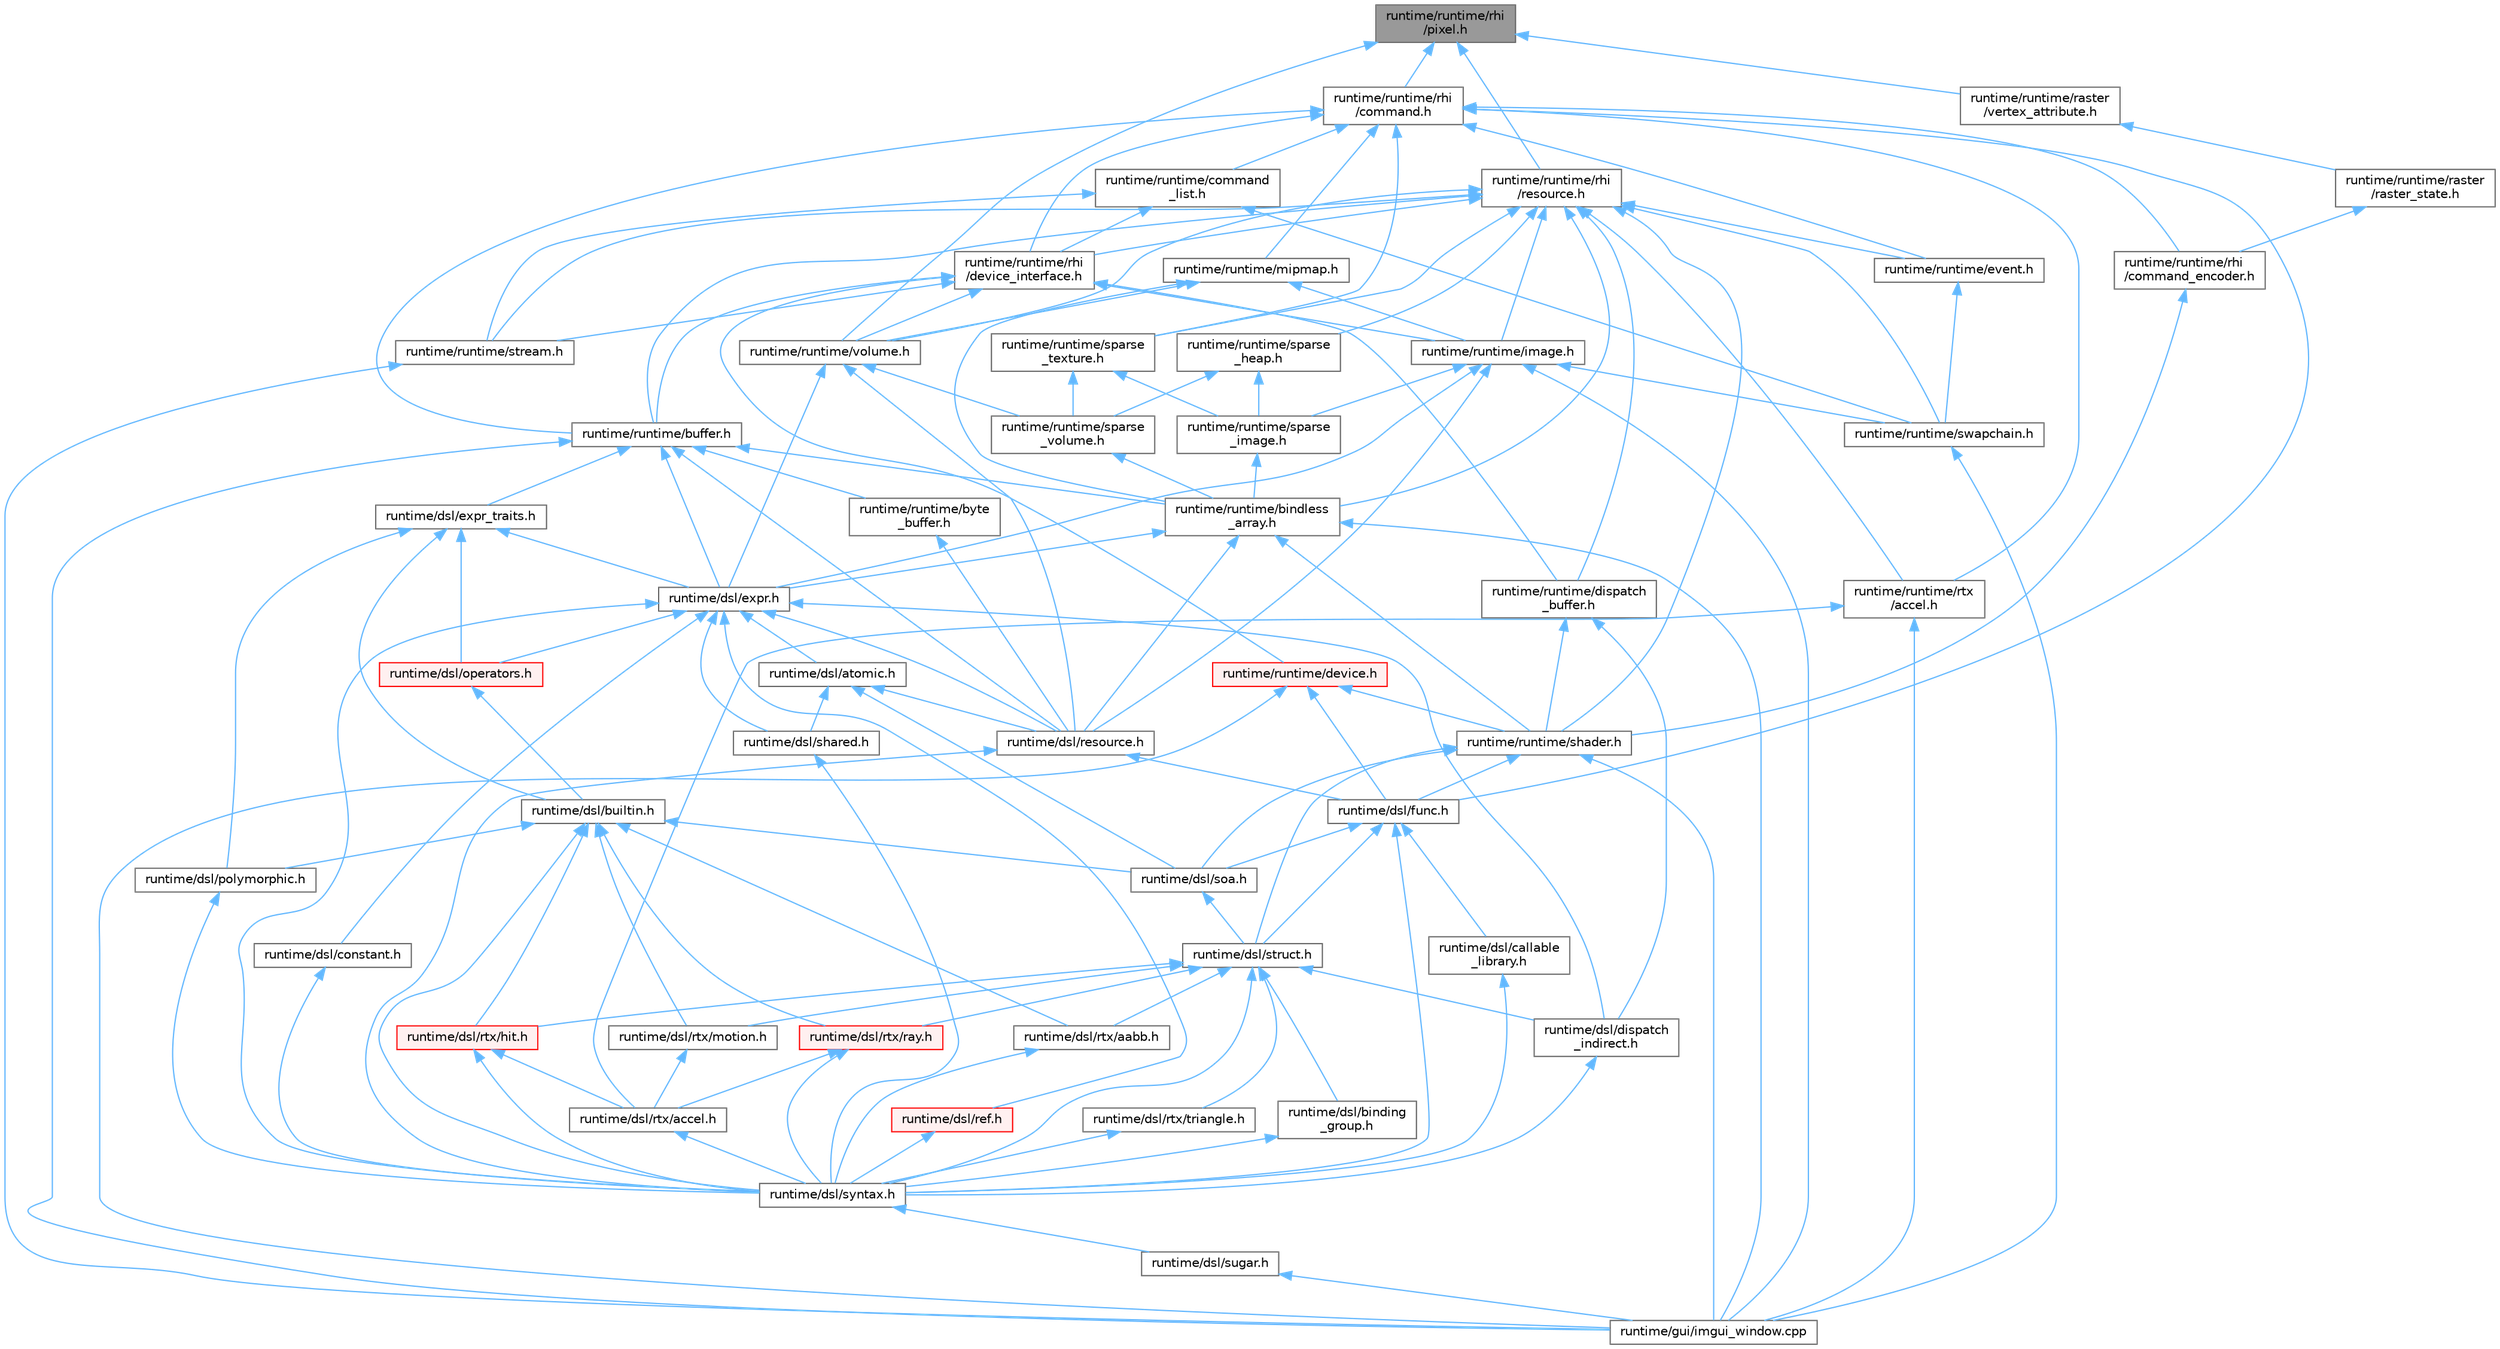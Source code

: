 digraph "runtime/runtime/rhi/pixel.h"
{
 // LATEX_PDF_SIZE
  bgcolor="transparent";
  edge [fontname=Helvetica,fontsize=10,labelfontname=Helvetica,labelfontsize=10];
  node [fontname=Helvetica,fontsize=10,shape=box,height=0.2,width=0.4];
  Node1 [id="Node000001",label="runtime/runtime/rhi\l/pixel.h",height=0.2,width=0.4,color="gray40", fillcolor="grey60", style="filled", fontcolor="black",tooltip=" "];
  Node1 -> Node2 [id="edge1_Node000001_Node000002",dir="back",color="steelblue1",style="solid",tooltip=" "];
  Node2 [id="Node000002",label="runtime/runtime/raster\l/vertex_attribute.h",height=0.2,width=0.4,color="grey40", fillcolor="white", style="filled",URL="$vertex__attribute_8h.html",tooltip=" "];
  Node2 -> Node3 [id="edge2_Node000002_Node000003",dir="back",color="steelblue1",style="solid",tooltip=" "];
  Node3 [id="Node000003",label="runtime/runtime/raster\l/raster_state.h",height=0.2,width=0.4,color="grey40", fillcolor="white", style="filled",URL="$raster__state_8h.html",tooltip=" "];
  Node3 -> Node4 [id="edge3_Node000003_Node000004",dir="back",color="steelblue1",style="solid",tooltip=" "];
  Node4 [id="Node000004",label="runtime/runtime/rhi\l/command_encoder.h",height=0.2,width=0.4,color="grey40", fillcolor="white", style="filled",URL="$command__encoder_8h.html",tooltip=" "];
  Node4 -> Node5 [id="edge4_Node000004_Node000005",dir="back",color="steelblue1",style="solid",tooltip=" "];
  Node5 [id="Node000005",label="runtime/runtime/shader.h",height=0.2,width=0.4,color="grey40", fillcolor="white", style="filled",URL="$shader_8h.html",tooltip=" "];
  Node5 -> Node6 [id="edge5_Node000005_Node000006",dir="back",color="steelblue1",style="solid",tooltip=" "];
  Node6 [id="Node000006",label="runtime/dsl/func.h",height=0.2,width=0.4,color="grey40", fillcolor="white", style="filled",URL="$func_8h.html",tooltip=" "];
  Node6 -> Node7 [id="edge6_Node000006_Node000007",dir="back",color="steelblue1",style="solid",tooltip=" "];
  Node7 [id="Node000007",label="runtime/dsl/callable\l_library.h",height=0.2,width=0.4,color="grey40", fillcolor="white", style="filled",URL="$dsl_2callable__library_8h.html",tooltip=" "];
  Node7 -> Node8 [id="edge7_Node000007_Node000008",dir="back",color="steelblue1",style="solid",tooltip=" "];
  Node8 [id="Node000008",label="runtime/dsl/syntax.h",height=0.2,width=0.4,color="grey40", fillcolor="white", style="filled",URL="$syntax_8h.html",tooltip=" "];
  Node8 -> Node9 [id="edge8_Node000008_Node000009",dir="back",color="steelblue1",style="solid",tooltip=" "];
  Node9 [id="Node000009",label="runtime/dsl/sugar.h",height=0.2,width=0.4,color="grey40", fillcolor="white", style="filled",URL="$sugar_8h.html",tooltip=" "];
  Node9 -> Node10 [id="edge9_Node000009_Node000010",dir="back",color="steelblue1",style="solid",tooltip=" "];
  Node10 [id="Node000010",label="runtime/gui/imgui_window.cpp",height=0.2,width=0.4,color="grey40", fillcolor="white", style="filled",URL="$imgui__window_8cpp.html",tooltip=" "];
  Node6 -> Node11 [id="edge10_Node000006_Node000011",dir="back",color="steelblue1",style="solid",tooltip=" "];
  Node11 [id="Node000011",label="runtime/dsl/soa.h",height=0.2,width=0.4,color="grey40", fillcolor="white", style="filled",URL="$soa_8h.html",tooltip=" "];
  Node11 -> Node12 [id="edge11_Node000011_Node000012",dir="back",color="steelblue1",style="solid",tooltip=" "];
  Node12 [id="Node000012",label="runtime/dsl/struct.h",height=0.2,width=0.4,color="grey40", fillcolor="white", style="filled",URL="$struct_8h.html",tooltip=" "];
  Node12 -> Node13 [id="edge12_Node000012_Node000013",dir="back",color="steelblue1",style="solid",tooltip=" "];
  Node13 [id="Node000013",label="runtime/dsl/binding\l_group.h",height=0.2,width=0.4,color="grey40", fillcolor="white", style="filled",URL="$binding__group_8h.html",tooltip=" "];
  Node13 -> Node8 [id="edge13_Node000013_Node000008",dir="back",color="steelblue1",style="solid",tooltip=" "];
  Node12 -> Node14 [id="edge14_Node000012_Node000014",dir="back",color="steelblue1",style="solid",tooltip=" "];
  Node14 [id="Node000014",label="runtime/dsl/dispatch\l_indirect.h",height=0.2,width=0.4,color="grey40", fillcolor="white", style="filled",URL="$dispatch__indirect_8h.html",tooltip=" "];
  Node14 -> Node8 [id="edge15_Node000014_Node000008",dir="back",color="steelblue1",style="solid",tooltip=" "];
  Node12 -> Node15 [id="edge16_Node000012_Node000015",dir="back",color="steelblue1",style="solid",tooltip=" "];
  Node15 [id="Node000015",label="runtime/dsl/rtx/aabb.h",height=0.2,width=0.4,color="grey40", fillcolor="white", style="filled",URL="$dsl_2rtx_2aabb_8h.html",tooltip=" "];
  Node15 -> Node8 [id="edge17_Node000015_Node000008",dir="back",color="steelblue1",style="solid",tooltip=" "];
  Node12 -> Node16 [id="edge18_Node000012_Node000016",dir="back",color="steelblue1",style="solid",tooltip=" "];
  Node16 [id="Node000016",label="runtime/dsl/rtx/hit.h",height=0.2,width=0.4,color="red", fillcolor="#FFF0F0", style="filled",URL="$dsl_2rtx_2hit_8h.html",tooltip=" "];
  Node16 -> Node17 [id="edge19_Node000016_Node000017",dir="back",color="steelblue1",style="solid",tooltip=" "];
  Node17 [id="Node000017",label="runtime/dsl/rtx/accel.h",height=0.2,width=0.4,color="grey40", fillcolor="white", style="filled",URL="$dsl_2rtx_2accel_8h.html",tooltip=" "];
  Node17 -> Node8 [id="edge20_Node000017_Node000008",dir="back",color="steelblue1",style="solid",tooltip=" "];
  Node16 -> Node8 [id="edge21_Node000016_Node000008",dir="back",color="steelblue1",style="solid",tooltip=" "];
  Node12 -> Node19 [id="edge22_Node000012_Node000019",dir="back",color="steelblue1",style="solid",tooltip=" "];
  Node19 [id="Node000019",label="runtime/dsl/rtx/motion.h",height=0.2,width=0.4,color="grey40", fillcolor="white", style="filled",URL="$motion_8h.html",tooltip=" "];
  Node19 -> Node17 [id="edge23_Node000019_Node000017",dir="back",color="steelblue1",style="solid",tooltip=" "];
  Node12 -> Node20 [id="edge24_Node000012_Node000020",dir="back",color="steelblue1",style="solid",tooltip=" "];
  Node20 [id="Node000020",label="runtime/dsl/rtx/ray.h",height=0.2,width=0.4,color="red", fillcolor="#FFF0F0", style="filled",URL="$dsl_2rtx_2ray_8h.html",tooltip=" "];
  Node20 -> Node17 [id="edge25_Node000020_Node000017",dir="back",color="steelblue1",style="solid",tooltip=" "];
  Node20 -> Node8 [id="edge26_Node000020_Node000008",dir="back",color="steelblue1",style="solid",tooltip=" "];
  Node12 -> Node21 [id="edge27_Node000012_Node000021",dir="back",color="steelblue1",style="solid",tooltip=" "];
  Node21 [id="Node000021",label="runtime/dsl/rtx/triangle.h",height=0.2,width=0.4,color="grey40", fillcolor="white", style="filled",URL="$dsl_2rtx_2triangle_8h.html",tooltip=" "];
  Node21 -> Node8 [id="edge28_Node000021_Node000008",dir="back",color="steelblue1",style="solid",tooltip=" "];
  Node12 -> Node8 [id="edge29_Node000012_Node000008",dir="back",color="steelblue1",style="solid",tooltip=" "];
  Node6 -> Node12 [id="edge30_Node000006_Node000012",dir="back",color="steelblue1",style="solid",tooltip=" "];
  Node6 -> Node8 [id="edge31_Node000006_Node000008",dir="back",color="steelblue1",style="solid",tooltip=" "];
  Node5 -> Node11 [id="edge32_Node000005_Node000011",dir="back",color="steelblue1",style="solid",tooltip=" "];
  Node5 -> Node12 [id="edge33_Node000005_Node000012",dir="back",color="steelblue1",style="solid",tooltip=" "];
  Node5 -> Node10 [id="edge34_Node000005_Node000010",dir="back",color="steelblue1",style="solid",tooltip=" "];
  Node1 -> Node22 [id="edge35_Node000001_Node000022",dir="back",color="steelblue1",style="solid",tooltip=" "];
  Node22 [id="Node000022",label="runtime/runtime/rhi\l/command.h",height=0.2,width=0.4,color="grey40", fillcolor="white", style="filled",URL="$command_8h.html",tooltip=" "];
  Node22 -> Node6 [id="edge36_Node000022_Node000006",dir="back",color="steelblue1",style="solid",tooltip=" "];
  Node22 -> Node23 [id="edge37_Node000022_Node000023",dir="back",color="steelblue1",style="solid",tooltip=" "];
  Node23 [id="Node000023",label="runtime/runtime/buffer.h",height=0.2,width=0.4,color="grey40", fillcolor="white", style="filled",URL="$buffer_8h.html",tooltip=" "];
  Node23 -> Node24 [id="edge38_Node000023_Node000024",dir="back",color="steelblue1",style="solid",tooltip=" "];
  Node24 [id="Node000024",label="runtime/dsl/expr.h",height=0.2,width=0.4,color="grey40", fillcolor="white", style="filled",URL="$expr_8h.html",tooltip=" "];
  Node24 -> Node25 [id="edge39_Node000024_Node000025",dir="back",color="steelblue1",style="solid",tooltip=" "];
  Node25 [id="Node000025",label="runtime/dsl/atomic.h",height=0.2,width=0.4,color="grey40", fillcolor="white", style="filled",URL="$dsl_2atomic_8h.html",tooltip=" "];
  Node25 -> Node26 [id="edge40_Node000025_Node000026",dir="back",color="steelblue1",style="solid",tooltip=" "];
  Node26 [id="Node000026",label="runtime/dsl/resource.h",height=0.2,width=0.4,color="grey40", fillcolor="white", style="filled",URL="$dsl_2resource_8h.html",tooltip=" "];
  Node26 -> Node6 [id="edge41_Node000026_Node000006",dir="back",color="steelblue1",style="solid",tooltip=" "];
  Node26 -> Node8 [id="edge42_Node000026_Node000008",dir="back",color="steelblue1",style="solid",tooltip=" "];
  Node25 -> Node27 [id="edge43_Node000025_Node000027",dir="back",color="steelblue1",style="solid",tooltip=" "];
  Node27 [id="Node000027",label="runtime/dsl/shared.h",height=0.2,width=0.4,color="grey40", fillcolor="white", style="filled",URL="$shared_8h.html",tooltip=" "];
  Node27 -> Node8 [id="edge44_Node000027_Node000008",dir="back",color="steelblue1",style="solid",tooltip=" "];
  Node25 -> Node11 [id="edge45_Node000025_Node000011",dir="back",color="steelblue1",style="solid",tooltip=" "];
  Node24 -> Node28 [id="edge46_Node000024_Node000028",dir="back",color="steelblue1",style="solid",tooltip=" "];
  Node28 [id="Node000028",label="runtime/dsl/constant.h",height=0.2,width=0.4,color="grey40", fillcolor="white", style="filled",URL="$constant_8h.html",tooltip=" "];
  Node28 -> Node8 [id="edge47_Node000028_Node000008",dir="back",color="steelblue1",style="solid",tooltip=" "];
  Node24 -> Node14 [id="edge48_Node000024_Node000014",dir="back",color="steelblue1",style="solid",tooltip=" "];
  Node24 -> Node29 [id="edge49_Node000024_Node000029",dir="back",color="steelblue1",style="solid",tooltip=" "];
  Node29 [id="Node000029",label="runtime/dsl/operators.h",height=0.2,width=0.4,color="red", fillcolor="#FFF0F0", style="filled",URL="$operators_8h.html",tooltip=" "];
  Node29 -> Node30 [id="edge50_Node000029_Node000030",dir="back",color="steelblue1",style="solid",tooltip=" "];
  Node30 [id="Node000030",label="runtime/dsl/builtin.h",height=0.2,width=0.4,color="grey40", fillcolor="white", style="filled",URL="$builtin_8h.html",tooltip=" "];
  Node30 -> Node31 [id="edge51_Node000030_Node000031",dir="back",color="steelblue1",style="solid",tooltip=" "];
  Node31 [id="Node000031",label="runtime/dsl/polymorphic.h",height=0.2,width=0.4,color="grey40", fillcolor="white", style="filled",URL="$polymorphic_8h.html",tooltip=" "];
  Node31 -> Node8 [id="edge52_Node000031_Node000008",dir="back",color="steelblue1",style="solid",tooltip=" "];
  Node30 -> Node15 [id="edge53_Node000030_Node000015",dir="back",color="steelblue1",style="solid",tooltip=" "];
  Node30 -> Node16 [id="edge54_Node000030_Node000016",dir="back",color="steelblue1",style="solid",tooltip=" "];
  Node30 -> Node19 [id="edge55_Node000030_Node000019",dir="back",color="steelblue1",style="solid",tooltip=" "];
  Node30 -> Node20 [id="edge56_Node000030_Node000020",dir="back",color="steelblue1",style="solid",tooltip=" "];
  Node30 -> Node11 [id="edge57_Node000030_Node000011",dir="back",color="steelblue1",style="solid",tooltip=" "];
  Node30 -> Node8 [id="edge58_Node000030_Node000008",dir="back",color="steelblue1",style="solid",tooltip=" "];
  Node24 -> Node34 [id="edge59_Node000024_Node000034",dir="back",color="steelblue1",style="solid",tooltip=" "];
  Node34 [id="Node000034",label="runtime/dsl/ref.h",height=0.2,width=0.4,color="red", fillcolor="#FFF0F0", style="filled",URL="$ref_8h.html",tooltip=" "];
  Node34 -> Node8 [id="edge60_Node000034_Node000008",dir="back",color="steelblue1",style="solid",tooltip=" "];
  Node24 -> Node26 [id="edge61_Node000024_Node000026",dir="back",color="steelblue1",style="solid",tooltip=" "];
  Node24 -> Node27 [id="edge62_Node000024_Node000027",dir="back",color="steelblue1",style="solid",tooltip=" "];
  Node24 -> Node8 [id="edge63_Node000024_Node000008",dir="back",color="steelblue1",style="solid",tooltip=" "];
  Node23 -> Node37 [id="edge64_Node000023_Node000037",dir="back",color="steelblue1",style="solid",tooltip=" "];
  Node37 [id="Node000037",label="runtime/dsl/expr_traits.h",height=0.2,width=0.4,color="grey40", fillcolor="white", style="filled",URL="$expr__traits_8h.html",tooltip=" "];
  Node37 -> Node30 [id="edge65_Node000037_Node000030",dir="back",color="steelblue1",style="solid",tooltip=" "];
  Node37 -> Node24 [id="edge66_Node000037_Node000024",dir="back",color="steelblue1",style="solid",tooltip=" "];
  Node37 -> Node29 [id="edge67_Node000037_Node000029",dir="back",color="steelblue1",style="solid",tooltip=" "];
  Node37 -> Node31 [id="edge68_Node000037_Node000031",dir="back",color="steelblue1",style="solid",tooltip=" "];
  Node23 -> Node26 [id="edge69_Node000023_Node000026",dir="back",color="steelblue1",style="solid",tooltip=" "];
  Node23 -> Node10 [id="edge70_Node000023_Node000010",dir="back",color="steelblue1",style="solid",tooltip=" "];
  Node23 -> Node38 [id="edge71_Node000023_Node000038",dir="back",color="steelblue1",style="solid",tooltip=" "];
  Node38 [id="Node000038",label="runtime/runtime/bindless\l_array.h",height=0.2,width=0.4,color="grey40", fillcolor="white", style="filled",URL="$bindless__array_8h.html",tooltip=" "];
  Node38 -> Node24 [id="edge72_Node000038_Node000024",dir="back",color="steelblue1",style="solid",tooltip=" "];
  Node38 -> Node26 [id="edge73_Node000038_Node000026",dir="back",color="steelblue1",style="solid",tooltip=" "];
  Node38 -> Node10 [id="edge74_Node000038_Node000010",dir="back",color="steelblue1",style="solid",tooltip=" "];
  Node38 -> Node5 [id="edge75_Node000038_Node000005",dir="back",color="steelblue1",style="solid",tooltip=" "];
  Node23 -> Node39 [id="edge76_Node000023_Node000039",dir="back",color="steelblue1",style="solid",tooltip=" "];
  Node39 [id="Node000039",label="runtime/runtime/byte\l_buffer.h",height=0.2,width=0.4,color="grey40", fillcolor="white", style="filled",URL="$byte__buffer_8h.html",tooltip=" "];
  Node39 -> Node26 [id="edge77_Node000039_Node000026",dir="back",color="steelblue1",style="solid",tooltip=" "];
  Node22 -> Node40 [id="edge78_Node000022_Node000040",dir="back",color="steelblue1",style="solid",tooltip=" "];
  Node40 [id="Node000040",label="runtime/runtime/command\l_list.h",height=0.2,width=0.4,color="grey40", fillcolor="white", style="filled",URL="$command__list_8h.html",tooltip=" "];
  Node40 -> Node41 [id="edge79_Node000040_Node000041",dir="back",color="steelblue1",style="solid",tooltip=" "];
  Node41 [id="Node000041",label="runtime/runtime/rhi\l/device_interface.h",height=0.2,width=0.4,color="grey40", fillcolor="white", style="filled",URL="$device__interface_8h.html",tooltip=" "];
  Node41 -> Node23 [id="edge80_Node000041_Node000023",dir="back",color="steelblue1",style="solid",tooltip=" "];
  Node41 -> Node42 [id="edge81_Node000041_Node000042",dir="back",color="steelblue1",style="solid",tooltip=" "];
  Node42 [id="Node000042",label="runtime/runtime/device.h",height=0.2,width=0.4,color="red", fillcolor="#FFF0F0", style="filled",URL="$device_8h.html",tooltip=" "];
  Node42 -> Node6 [id="edge82_Node000042_Node000006",dir="back",color="steelblue1",style="solid",tooltip=" "];
  Node42 -> Node10 [id="edge83_Node000042_Node000010",dir="back",color="steelblue1",style="solid",tooltip=" "];
  Node42 -> Node5 [id="edge84_Node000042_Node000005",dir="back",color="steelblue1",style="solid",tooltip=" "];
  Node41 -> Node44 [id="edge85_Node000041_Node000044",dir="back",color="steelblue1",style="solid",tooltip=" "];
  Node44 [id="Node000044",label="runtime/runtime/dispatch\l_buffer.h",height=0.2,width=0.4,color="grey40", fillcolor="white", style="filled",URL="$dispatch__buffer_8h.html",tooltip=" "];
  Node44 -> Node14 [id="edge86_Node000044_Node000014",dir="back",color="steelblue1",style="solid",tooltip=" "];
  Node44 -> Node5 [id="edge87_Node000044_Node000005",dir="back",color="steelblue1",style="solid",tooltip=" "];
  Node41 -> Node45 [id="edge88_Node000041_Node000045",dir="back",color="steelblue1",style="solid",tooltip=" "];
  Node45 [id="Node000045",label="runtime/runtime/image.h",height=0.2,width=0.4,color="grey40", fillcolor="white", style="filled",URL="$image_8h.html",tooltip=" "];
  Node45 -> Node24 [id="edge89_Node000045_Node000024",dir="back",color="steelblue1",style="solid",tooltip=" "];
  Node45 -> Node26 [id="edge90_Node000045_Node000026",dir="back",color="steelblue1",style="solid",tooltip=" "];
  Node45 -> Node10 [id="edge91_Node000045_Node000010",dir="back",color="steelblue1",style="solid",tooltip=" "];
  Node45 -> Node46 [id="edge92_Node000045_Node000046",dir="back",color="steelblue1",style="solid",tooltip=" "];
  Node46 [id="Node000046",label="runtime/runtime/sparse\l_image.h",height=0.2,width=0.4,color="grey40", fillcolor="white", style="filled",URL="$sparse__image_8h.html",tooltip=" "];
  Node46 -> Node38 [id="edge93_Node000046_Node000038",dir="back",color="steelblue1",style="solid",tooltip=" "];
  Node45 -> Node47 [id="edge94_Node000045_Node000047",dir="back",color="steelblue1",style="solid",tooltip=" "];
  Node47 [id="Node000047",label="runtime/runtime/swapchain.h",height=0.2,width=0.4,color="grey40", fillcolor="white", style="filled",URL="$swapchain_8h.html",tooltip=" "];
  Node47 -> Node10 [id="edge95_Node000047_Node000010",dir="back",color="steelblue1",style="solid",tooltip=" "];
  Node41 -> Node48 [id="edge96_Node000041_Node000048",dir="back",color="steelblue1",style="solid",tooltip=" "];
  Node48 [id="Node000048",label="runtime/runtime/stream.h",height=0.2,width=0.4,color="grey40", fillcolor="white", style="filled",URL="$stream_8h.html",tooltip=" "];
  Node48 -> Node10 [id="edge97_Node000048_Node000010",dir="back",color="steelblue1",style="solid",tooltip=" "];
  Node41 -> Node49 [id="edge98_Node000041_Node000049",dir="back",color="steelblue1",style="solid",tooltip=" "];
  Node49 [id="Node000049",label="runtime/runtime/volume.h",height=0.2,width=0.4,color="grey40", fillcolor="white", style="filled",URL="$volume_8h.html",tooltip=" "];
  Node49 -> Node24 [id="edge99_Node000049_Node000024",dir="back",color="steelblue1",style="solid",tooltip=" "];
  Node49 -> Node26 [id="edge100_Node000049_Node000026",dir="back",color="steelblue1",style="solid",tooltip=" "];
  Node49 -> Node50 [id="edge101_Node000049_Node000050",dir="back",color="steelblue1",style="solid",tooltip=" "];
  Node50 [id="Node000050",label="runtime/runtime/sparse\l_volume.h",height=0.2,width=0.4,color="grey40", fillcolor="white", style="filled",URL="$sparse__volume_8h.html",tooltip=" "];
  Node50 -> Node38 [id="edge102_Node000050_Node000038",dir="back",color="steelblue1",style="solid",tooltip=" "];
  Node40 -> Node48 [id="edge103_Node000040_Node000048",dir="back",color="steelblue1",style="solid",tooltip=" "];
  Node40 -> Node47 [id="edge104_Node000040_Node000047",dir="back",color="steelblue1",style="solid",tooltip=" "];
  Node22 -> Node51 [id="edge105_Node000022_Node000051",dir="back",color="steelblue1",style="solid",tooltip=" "];
  Node51 [id="Node000051",label="runtime/runtime/event.h",height=0.2,width=0.4,color="grey40", fillcolor="white", style="filled",URL="$event_8h.html",tooltip=" "];
  Node51 -> Node47 [id="edge106_Node000051_Node000047",dir="back",color="steelblue1",style="solid",tooltip=" "];
  Node22 -> Node52 [id="edge107_Node000022_Node000052",dir="back",color="steelblue1",style="solid",tooltip=" "];
  Node52 [id="Node000052",label="runtime/runtime/mipmap.h",height=0.2,width=0.4,color="grey40", fillcolor="white", style="filled",URL="$mipmap_8h.html",tooltip=" "];
  Node52 -> Node38 [id="edge108_Node000052_Node000038",dir="back",color="steelblue1",style="solid",tooltip=" "];
  Node52 -> Node45 [id="edge109_Node000052_Node000045",dir="back",color="steelblue1",style="solid",tooltip=" "];
  Node52 -> Node49 [id="edge110_Node000052_Node000049",dir="back",color="steelblue1",style="solid",tooltip=" "];
  Node22 -> Node4 [id="edge111_Node000022_Node000004",dir="back",color="steelblue1",style="solid",tooltip=" "];
  Node22 -> Node41 [id="edge112_Node000022_Node000041",dir="back",color="steelblue1",style="solid",tooltip=" "];
  Node22 -> Node53 [id="edge113_Node000022_Node000053",dir="back",color="steelblue1",style="solid",tooltip=" "];
  Node53 [id="Node000053",label="runtime/runtime/rtx\l/accel.h",height=0.2,width=0.4,color="grey40", fillcolor="white", style="filled",URL="$runtime_2rtx_2accel_8h.html",tooltip=" "];
  Node53 -> Node17 [id="edge114_Node000053_Node000017",dir="back",color="steelblue1",style="solid",tooltip=" "];
  Node53 -> Node10 [id="edge115_Node000053_Node000010",dir="back",color="steelblue1",style="solid",tooltip=" "];
  Node22 -> Node54 [id="edge116_Node000022_Node000054",dir="back",color="steelblue1",style="solid",tooltip=" "];
  Node54 [id="Node000054",label="runtime/runtime/sparse\l_texture.h",height=0.2,width=0.4,color="grey40", fillcolor="white", style="filled",URL="$sparse__texture_8h.html",tooltip=" "];
  Node54 -> Node46 [id="edge117_Node000054_Node000046",dir="back",color="steelblue1",style="solid",tooltip=" "];
  Node54 -> Node50 [id="edge118_Node000054_Node000050",dir="back",color="steelblue1",style="solid",tooltip=" "];
  Node1 -> Node55 [id="edge119_Node000001_Node000055",dir="back",color="steelblue1",style="solid",tooltip=" "];
  Node55 [id="Node000055",label="runtime/runtime/rhi\l/resource.h",height=0.2,width=0.4,color="grey40", fillcolor="white", style="filled",URL="$runtime_2rhi_2resource_8h.html",tooltip=" "];
  Node55 -> Node38 [id="edge120_Node000055_Node000038",dir="back",color="steelblue1",style="solid",tooltip=" "];
  Node55 -> Node23 [id="edge121_Node000055_Node000023",dir="back",color="steelblue1",style="solid",tooltip=" "];
  Node55 -> Node44 [id="edge122_Node000055_Node000044",dir="back",color="steelblue1",style="solid",tooltip=" "];
  Node55 -> Node51 [id="edge123_Node000055_Node000051",dir="back",color="steelblue1",style="solid",tooltip=" "];
  Node55 -> Node45 [id="edge124_Node000055_Node000045",dir="back",color="steelblue1",style="solid",tooltip=" "];
  Node55 -> Node41 [id="edge125_Node000055_Node000041",dir="back",color="steelblue1",style="solid",tooltip=" "];
  Node55 -> Node53 [id="edge126_Node000055_Node000053",dir="back",color="steelblue1",style="solid",tooltip=" "];
  Node55 -> Node5 [id="edge127_Node000055_Node000005",dir="back",color="steelblue1",style="solid",tooltip=" "];
  Node55 -> Node56 [id="edge128_Node000055_Node000056",dir="back",color="steelblue1",style="solid",tooltip=" "];
  Node56 [id="Node000056",label="runtime/runtime/sparse\l_heap.h",height=0.2,width=0.4,color="grey40", fillcolor="white", style="filled",URL="$sparse__heap_8h.html",tooltip=" "];
  Node56 -> Node46 [id="edge129_Node000056_Node000046",dir="back",color="steelblue1",style="solid",tooltip=" "];
  Node56 -> Node50 [id="edge130_Node000056_Node000050",dir="back",color="steelblue1",style="solid",tooltip=" "];
  Node55 -> Node54 [id="edge131_Node000055_Node000054",dir="back",color="steelblue1",style="solid",tooltip=" "];
  Node55 -> Node48 [id="edge132_Node000055_Node000048",dir="back",color="steelblue1",style="solid",tooltip=" "];
  Node55 -> Node47 [id="edge133_Node000055_Node000047",dir="back",color="steelblue1",style="solid",tooltip=" "];
  Node55 -> Node49 [id="edge134_Node000055_Node000049",dir="back",color="steelblue1",style="solid",tooltip=" "];
  Node1 -> Node49 [id="edge135_Node000001_Node000049",dir="back",color="steelblue1",style="solid",tooltip=" "];
}
